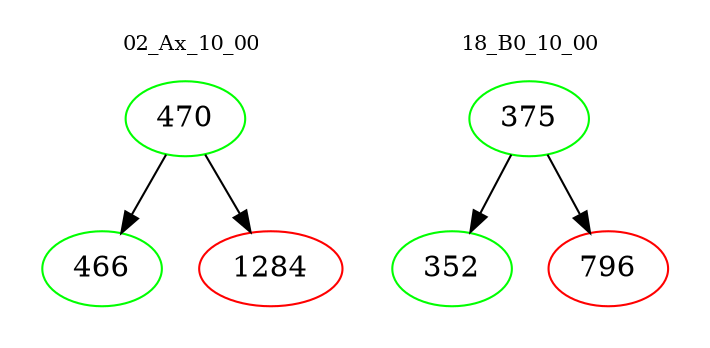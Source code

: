 digraph{
subgraph cluster_0 {
color = white
label = "02_Ax_10_00";
fontsize=10;
T0_470 [label="470", color="green"]
T0_470 -> T0_466 [color="black"]
T0_466 [label="466", color="green"]
T0_470 -> T0_1284 [color="black"]
T0_1284 [label="1284", color="red"]
}
subgraph cluster_1 {
color = white
label = "18_B0_10_00";
fontsize=10;
T1_375 [label="375", color="green"]
T1_375 -> T1_352 [color="black"]
T1_352 [label="352", color="green"]
T1_375 -> T1_796 [color="black"]
T1_796 [label="796", color="red"]
}
}
